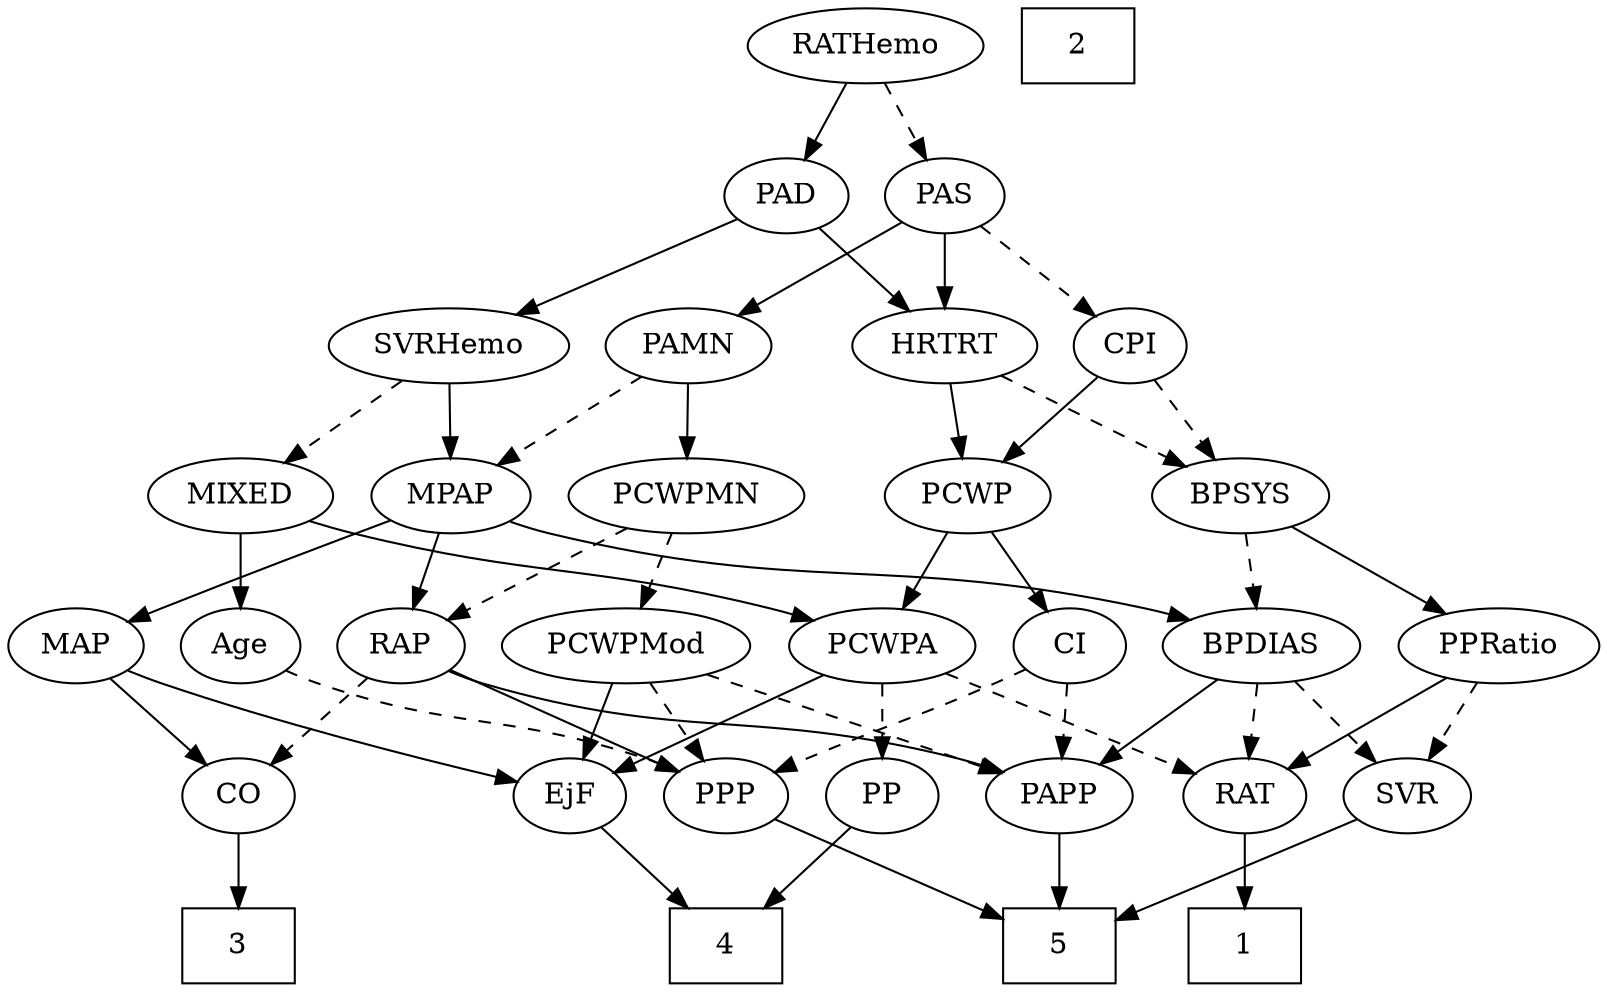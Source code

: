 strict digraph {
	graph [bb="0,0,703.19,468"];
	node [label="\N"];
	1	[height=0.5,
		pos="555.55,18",
		shape=box,
		width=0.75];
	2	[height=0.5,
		pos="457.55,450",
		shape=box,
		width=0.75];
	3	[height=0.5,
		pos="102.55,18",
		shape=box,
		width=0.75];
	4	[height=0.5,
		pos="317.55,18",
		shape=box,
		width=0.75];
	5	[height=0.5,
		pos="471.55,18",
		shape=box,
		width=0.75];
	Age	[height=0.5,
		pos="106.55,162",
		width=0.75];
	PPP	[height=0.5,
		pos="317.55,90",
		width=0.75];
	Age -> PPP	[pos="e,296.51,101.74 127.59,150.26 132.43,148.01 137.61,145.79 142.55,144 202.55,122.28 221.54,129.72 281.55,108 283.4,107.33 285.29,\
106.6 287.17,105.83",
		style=dashed];
	EjF	[height=0.5,
		pos="245.55,90",
		width=0.75];
	EjF -> 4	[pos="e,299.95,36.113 260.12,74.834 269.47,65.746 281.85,53.71 292.72,43.141",
		style=solid];
	RAP	[height=0.5,
		pos="179.55,162",
		width=0.77632];
	CO	[height=0.5,
		pos="102.55,90",
		width=0.75];
	RAP -> CO	[pos="e,117.84,104.91 163.97,146.83 152.93,136.81 137.96,123.19 125.55,111.92",
		style=dashed];
	RAP -> PPP	[pos="e,296.49,101.68 200.81,150.22 223.97,138.47 261.21,119.57 287.39,106.3",
		style=solid];
	PAPP	[height=0.5,
		pos="471.55,90",
		width=0.88464];
	RAP -> PAPP	[pos="e,446.51,101.2 200.7,150.14 205.79,147.85 211.28,145.63 216.55,144 306.58,116.09 334.51,132.44 425.55,108 429.22,107.01 433,105.86 \
436.76,104.62",
		style=solid];
	MIXED	[height=0.5,
		pos="106.55,234",
		width=1.1193];
	MIXED -> Age	[pos="e,106.55,180.1 106.55,215.7 106.55,207.98 106.55,198.71 106.55,190.11",
		style=solid];
	PCWPA	[height=0.5,
		pos="389.55,162",
		width=1.1555];
	MIXED -> PCWPA	[pos="e,358.45,174.07 136.4,221.9 142.67,219.78 149.29,217.69 155.55,216 235.57,194.36 258.4,201.15 338.55,180 341.9,179.12 345.35,178.13 \
348.8,177.09",
		style=solid];
	MPAP	[height=0.5,
		pos="199.55,234",
		width=0.97491];
	MPAP -> RAP	[pos="e,184.34,179.79 194.71,216.05 192.45,208.14 189.7,198.54 187.17,189.69",
		style=solid];
	BPDIAS	[height=0.5,
		pos="563.55,162",
		width=1.1735];
	MPAP -> BPDIAS	[pos="e,532.53,174.37 225.74,221.72 231.52,219.56 237.68,217.5 243.55,216 360.39,186.06 395.03,207.19 512.55,180 515.92,179.22 519.39,\
178.31 522.86,177.32",
		style=solid];
	MAP	[height=0.5,
		pos="30.547,162",
		width=0.84854];
	MPAP -> MAP	[pos="e,54.641,173.3 172.83,222.13 146.71,211.48 105.84,194.75 70.547,180 68.374,179.09 66.136,178.15 63.881,177.2",
		style=solid];
	BPSYS	[height=0.5,
		pos="546.55,234",
		width=1.0471];
	BPSYS -> BPDIAS	[pos="e,559.35,180.28 550.66,216.05 552.56,208.26 554.85,198.82 556.97,190.08",
		style=dashed];
	PPRatio	[height=0.5,
		pos="663.55,162",
		width=1.1013];
	BPSYS -> PPRatio	[pos="e,640.26,176.93 569.11,219.5 586.84,208.89 611.77,193.98 631.57,182.13",
		style=solid];
	PAD	[height=0.5,
		pos="326.55,378",
		width=0.79437];
	SVRHemo	[height=0.5,
		pos="198.55,306",
		width=1.3902];
	PAD -> SVRHemo	[pos="e,225.17,321.56 305.7,365.6 286.31,355 257.03,338.99 233.98,326.38",
		style=solid];
	HRTRT	[height=0.5,
		pos="400.55,306",
		width=1.1013];
	PAD -> HRTRT	[pos="e,384.21,322.46 341.88,362.5 351.92,353 365.26,340.38 376.67,329.58",
		style=solid];
	CO -> 3	[pos="e,102.55,36.104 102.55,71.697 102.55,63.983 102.55,54.712 102.55,46.112",
		style=solid];
	PAS	[height=0.5,
		pos="400.55,378",
		width=0.75];
	PAMN	[height=0.5,
		pos="302.55,306",
		width=1.011];
	PAS -> PAMN	[pos="e,322.43,321.2 382.57,364.16 368.08,353.81 347.44,339.06 330.74,327.14",
		style=solid];
	CPI	[height=0.5,
		pos="485.55,306",
		width=0.75];
	PAS -> CPI	[pos="e,469.21,320.46 416.94,363.5 429.52,353.14 447.09,338.67 461.29,326.97",
		style=dashed];
	PAS -> HRTRT	[pos="e,400.55,324.1 400.55,359.7 400.55,351.98 400.55,342.71 400.55,334.11",
		style=solid];
	PAMN -> MPAP	[pos="e,220.01,248.91 281.7,290.83 266.39,280.42 245.38,266.15 228.44,254.64",
		style=dashed];
	PCWPMN	[height=0.5,
		pos="302.55,234",
		width=1.3902];
	PAMN -> PCWPMN	[pos="e,302.55,252.1 302.55,287.7 302.55,279.98 302.55,270.71 302.55,262.11",
		style=solid];
	RATHemo	[height=0.5,
		pos="363.55,450",
		width=1.3721];
	RATHemo -> PAD	[pos="e,335.17,395.31 354.59,432.05 350.21,423.77 344.85,413.62 339.99,404.42",
		style=solid];
	RATHemo -> PAS	[pos="e,391.93,395.31 372.5,432.05 376.88,423.77 382.25,413.62 387.11,404.42",
		style=dashed];
	CPI -> BPSYS	[pos="e,532.78,250.8 498.48,290.15 506.51,280.94 517,268.91 526.13,258.43",
		style=dashed];
	PCWP	[height=0.5,
		pos="422.55,234",
		width=0.97491];
	CPI -> PCWP	[pos="e,436.76,250.8 472.19,290.15 463.9,280.94 453.07,268.91 443.64,258.43",
		style=solid];
	RAT	[height=0.5,
		pos="555.55,90",
		width=0.75827];
	RAT -> 1	[pos="e,555.55,36.104 555.55,71.697 555.55,63.983 555.55,54.712 555.55,46.112",
		style=solid];
	SVR	[height=0.5,
		pos="628.55,90",
		width=0.77632];
	SVR -> 5	[pos="e,498.76,30.884 606.27,78.698 601.42,76.476 596.32,74.149 591.55,72 563.62,59.42 531.93,45.432 508.12,34.987",
		style=solid];
	PCWPMod	[height=0.5,
		pos="277.55,162",
		width=1.4443];
	PCWPMod -> EjF	[pos="e,253,107.31 269.8,144.05 266.01,135.77 261.37,125.62 257.17,116.42",
		style=solid];
	PCWPMod -> PPP	[pos="e,308.23,107.31 287.23,144.05 292.02,135.68 297.89,125.4 303.18,116.13",
		style=dashed];
	PCWPMod -> PAPP	[pos="e,445.78,100.58 312.57,148.57 342.58,137.89 386.95,122.04 425.55,108 429.03,106.73 432.66,105.4 436.29,104.07",
		style=dashed];
	PCWPA -> EjF	[pos="e,266.99,101.42 362.8,148 338.28,136.08 301.98,118.43 276.28,105.94",
		style=solid];
	PCWPA -> RAT	[pos="e,533.08,100.47 418.46,148.81 447.88,136.4 493.36,117.22 523.77,104.4",
		style=dashed];
	PP	[height=0.5,
		pos="389.55,90",
		width=0.75];
	PCWPA -> PP	[pos="e,389.55,108.1 389.55,143.7 389.55,135.98 389.55,126.71 389.55,118.11",
		style=dashed];
	PCWPMN -> RAP	[pos="e,199.72,174.48 277.06,218.5 257.08,207.12 229.26,191.29 208.45,179.45",
		style=dashed];
	PCWPMN -> PCWPMod	[pos="e,283.72,180.28 296.5,216.05 293.68,208.18 290.27,198.62 287.12,189.79",
		style=dashed];
	SVRHemo -> MIXED	[pos="e,125.96,249.77 178.13,289.46 165.12,279.57 148.11,266.62 133.93,255.83",
		style=dashed];
	SVRHemo -> MPAP	[pos="e,199.3,252.1 198.79,287.7 198.9,279.98 199.04,270.71 199.16,262.11",
		style=solid];
	BPDIAS -> RAT	[pos="e,557.5,108.1 561.57,143.7 560.69,135.98 559.63,126.71 558.65,118.11",
		style=dashed];
	BPDIAS -> SVR	[pos="e,614.75,105.86 578.3,145.12 587.01,135.73 598.18,123.7 607.78,113.36",
		style=dashed];
	BPDIAS -> PAPP	[pos="e,489.91,104.97 543.58,145.81 530.24,135.66 512.54,122.19 498.03,111.15",
		style=solid];
	MAP -> EjF	[pos="e,220.93,97.553 54.069,150.51 59.441,148.25 65.156,145.96 70.547,144 118.62,126.56 175.49,110.08 211.05,100.26",
		style=solid];
	MAP -> CO	[pos="e,87.792,105.35 45.817,146.15 55.878,136.37 69.218,123.4 80.433,112.5",
		style=solid];
	PP -> 4	[pos="e,335.15,36.113 374.98,74.834 365.63,65.746 353.25,53.71 342.38,43.141",
		style=solid];
	PPP -> 5	[pos="e,444.3,31.063 338.84,78.865 343.67,76.589 348.78,74.198 353.55,72 380.8,59.448 411.74,45.563 435.1,35.155",
		style=solid];
	PPRatio -> RAT	[pos="e,574.48,103.27 641.69,146.83 624.74,135.85 601.15,120.56 582.94,108.75",
		style=solid];
	PPRatio -> SVR	[pos="e,636.7,107.31 655.07,144.05 650.93,135.77 645.86,125.62 641.26,116.42",
		style=dashed];
	PCWP -> PCWPA	[pos="e,397.54,179.96 414.73,216.41 410.88,208.25 406.15,198.22 401.84,189.07",
		style=solid];
	CI	[height=0.5,
		pos="476.55,162",
		width=0.75];
	PCWP -> CI	[pos="e,464.71,178.34 434.8,217.12 441.8,208.04 450.71,196.49 458.5,186.39",
		style=solid];
	CI -> PPP	[pos="e,338.79,101.24 455.31,150.76 450.47,148.49 445.35,146.13 440.55,144 402.28,127.06 391.81,124.94 353.55,108 351.75,107.2 349.9,106.37 \
348.04,105.53",
		style=dashed];
	CI -> PAPP	[pos="e,472.77,108.1 475.31,143.7 474.76,135.98 474.1,126.71 473.48,118.11",
		style=dashed];
	PAPP -> 5	[pos="e,471.55,36.104 471.55,71.697 471.55,63.983 471.55,54.712 471.55,46.112",
		style=solid];
	HRTRT -> BPSYS	[pos="e,520.79,247.35 426.99,292.32 450.7,280.95 485.66,264.19 511.66,251.73",
		style=dashed];
	HRTRT -> PCWP	[pos="e,417.12,252.28 405.87,288.05 408.32,280.26 411.29,270.82 414.04,262.08",
		style=solid];
}
